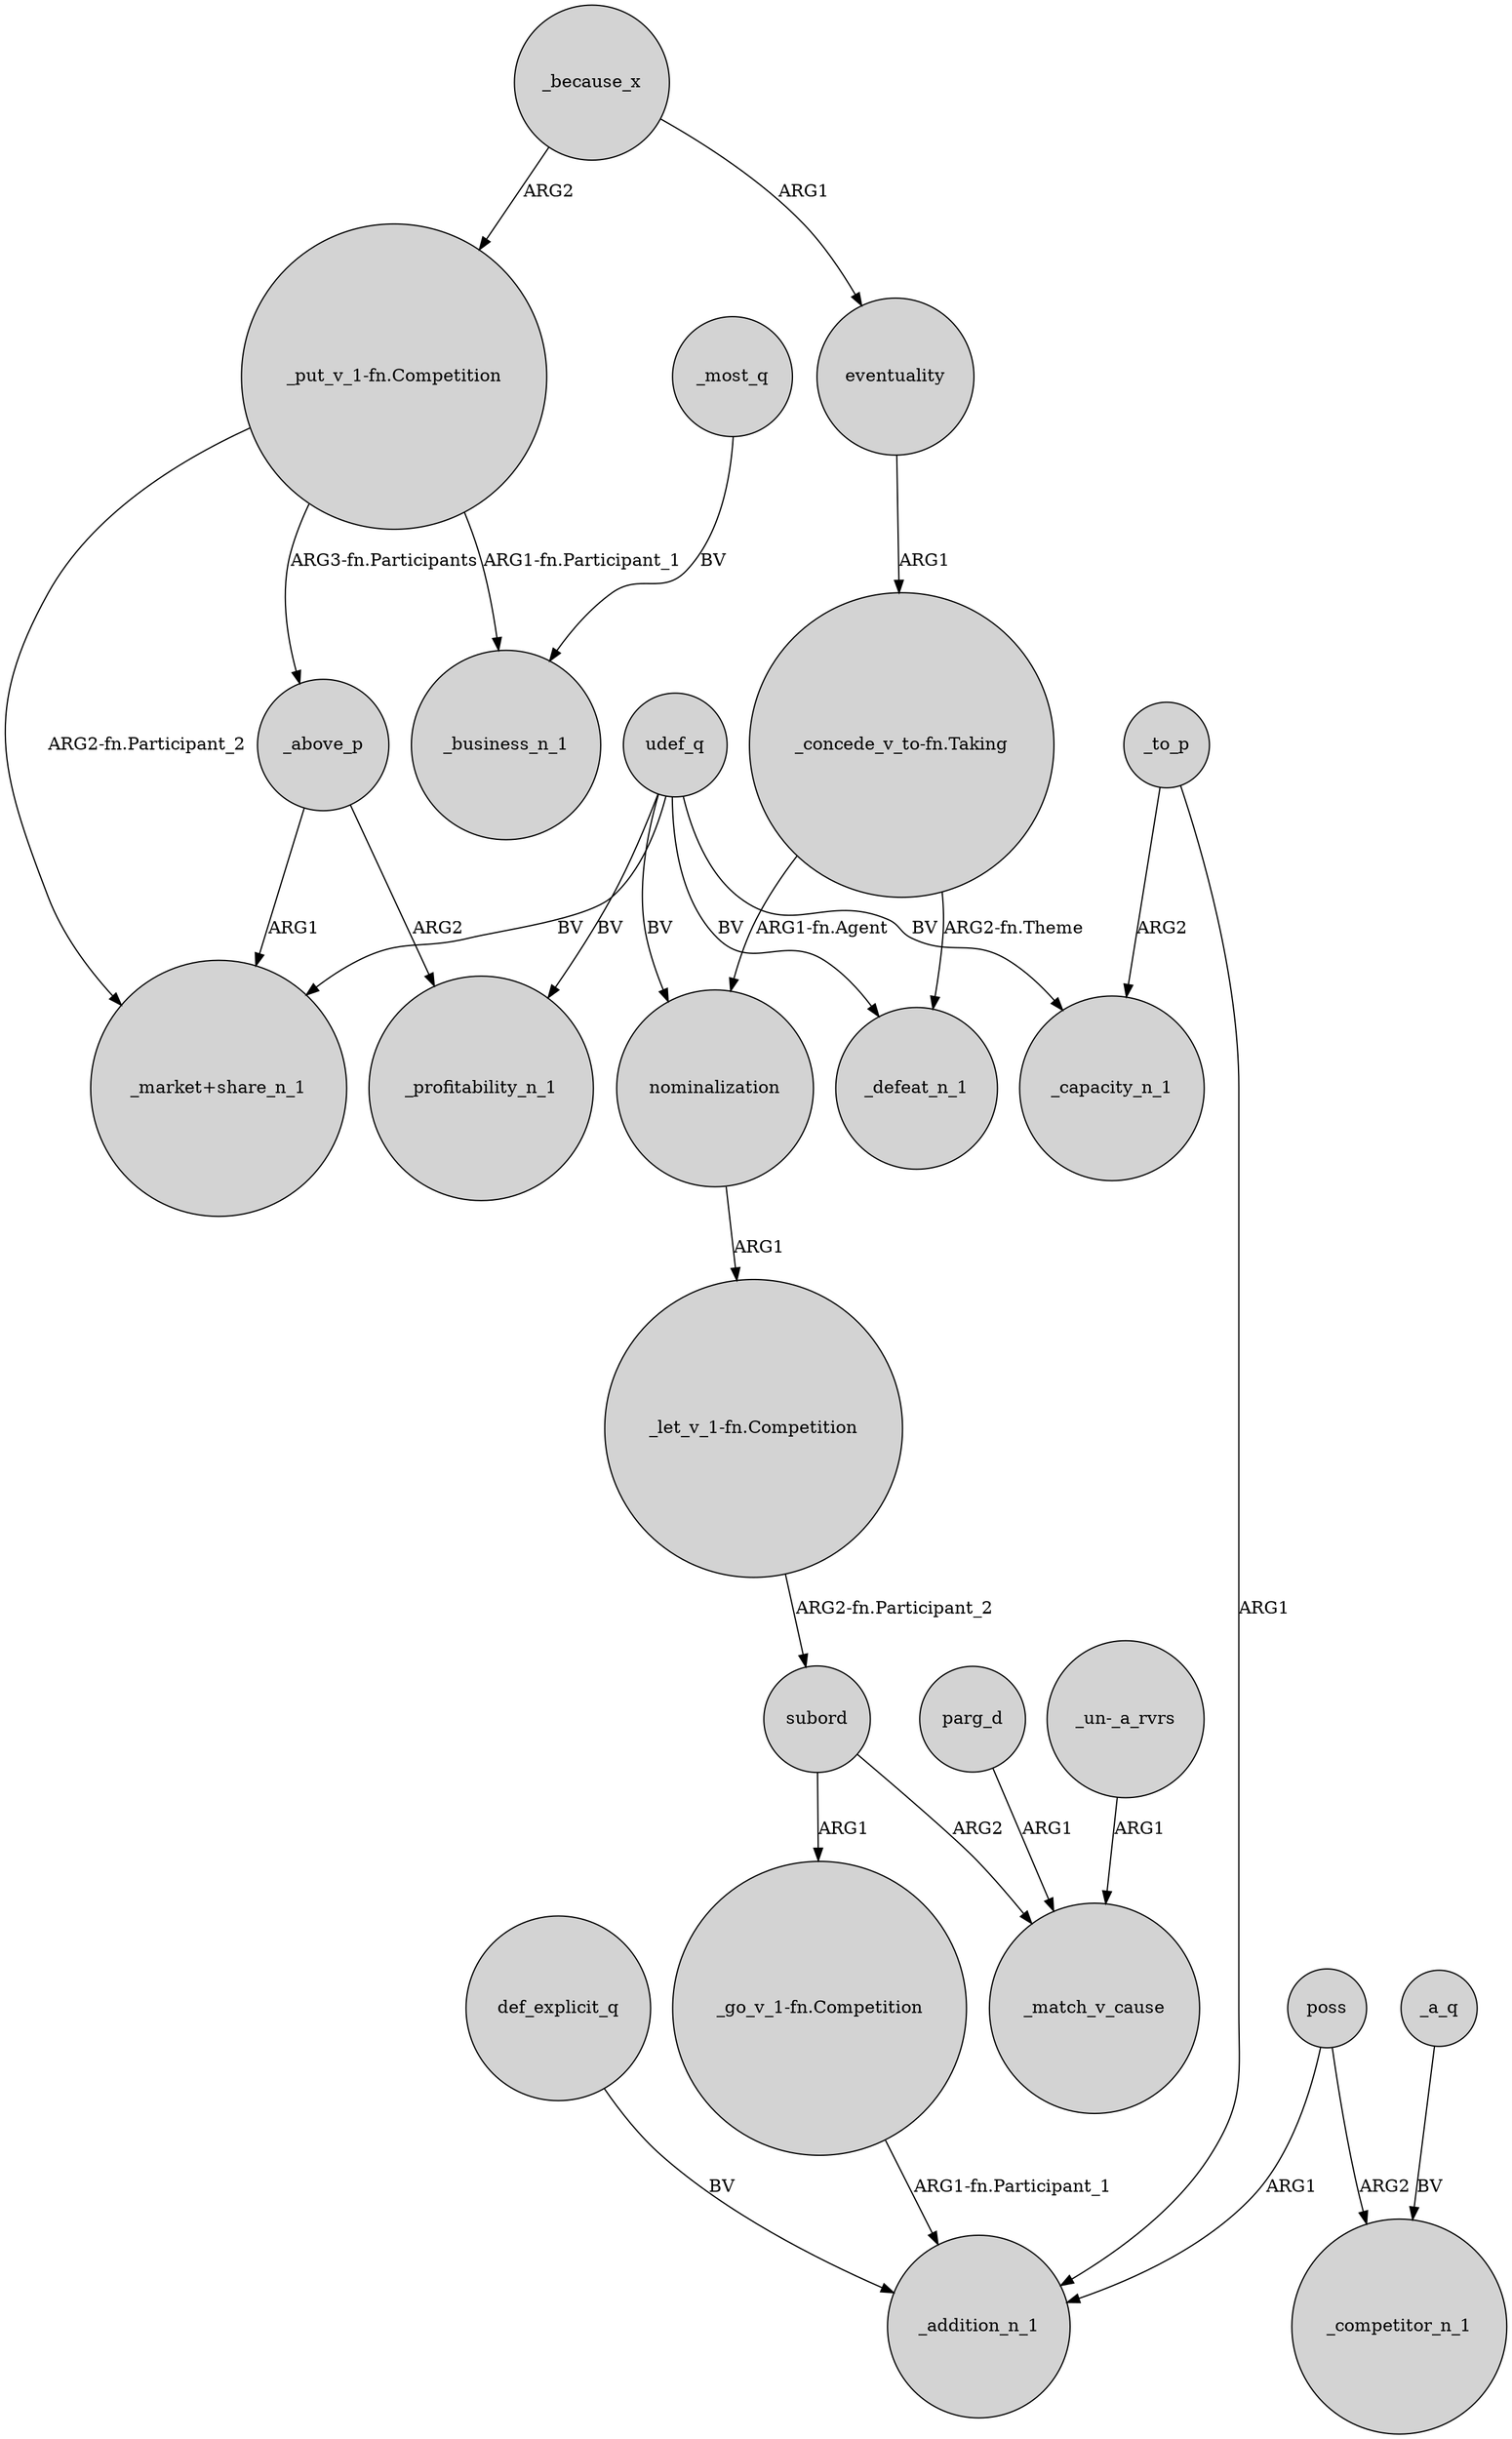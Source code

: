 digraph {
	node [shape=circle style=filled]
	"_put_v_1-fn.Competition" -> _above_p [label="ARG3-fn.Participants"]
	"_put_v_1-fn.Competition" -> _business_n_1 [label="ARG1-fn.Participant_1"]
	poss -> _competitor_n_1 [label=ARG2]
	_most_q -> _business_n_1 [label=BV]
	"_put_v_1-fn.Competition" -> "_market+share_n_1" [label="ARG2-fn.Participant_2"]
	udef_q -> "_market+share_n_1" [label=BV]
	eventuality -> "_concede_v_to-fn.Taking" [label=ARG1]
	_because_x -> "_put_v_1-fn.Competition" [label=ARG2]
	_above_p -> _profitability_n_1 [label=ARG2]
	udef_q -> nominalization [label=BV]
	subord -> _match_v_cause [label=ARG2]
	"_go_v_1-fn.Competition" -> _addition_n_1 [label="ARG1-fn.Participant_1"]
	def_explicit_q -> _addition_n_1 [label=BV]
	subord -> "_go_v_1-fn.Competition" [label=ARG1]
	_because_x -> eventuality [label=ARG1]
	_to_p -> _capacity_n_1 [label=ARG2]
	udef_q -> _profitability_n_1 [label=BV]
	_above_p -> "_market+share_n_1" [label=ARG1]
	"_concede_v_to-fn.Taking" -> _defeat_n_1 [label="ARG2-fn.Theme"]
	_to_p -> _addition_n_1 [label=ARG1]
	udef_q -> _capacity_n_1 [label=BV]
	poss -> _addition_n_1 [label=ARG1]
	"_let_v_1-fn.Competition" -> subord [label="ARG2-fn.Participant_2"]
	"_concede_v_to-fn.Taking" -> nominalization [label="ARG1-fn.Agent"]
	_a_q -> _competitor_n_1 [label=BV]
	parg_d -> _match_v_cause [label=ARG1]
	nominalization -> "_let_v_1-fn.Competition" [label=ARG1]
	"_un-_a_rvrs" -> _match_v_cause [label=ARG1]
	udef_q -> _defeat_n_1 [label=BV]
}
